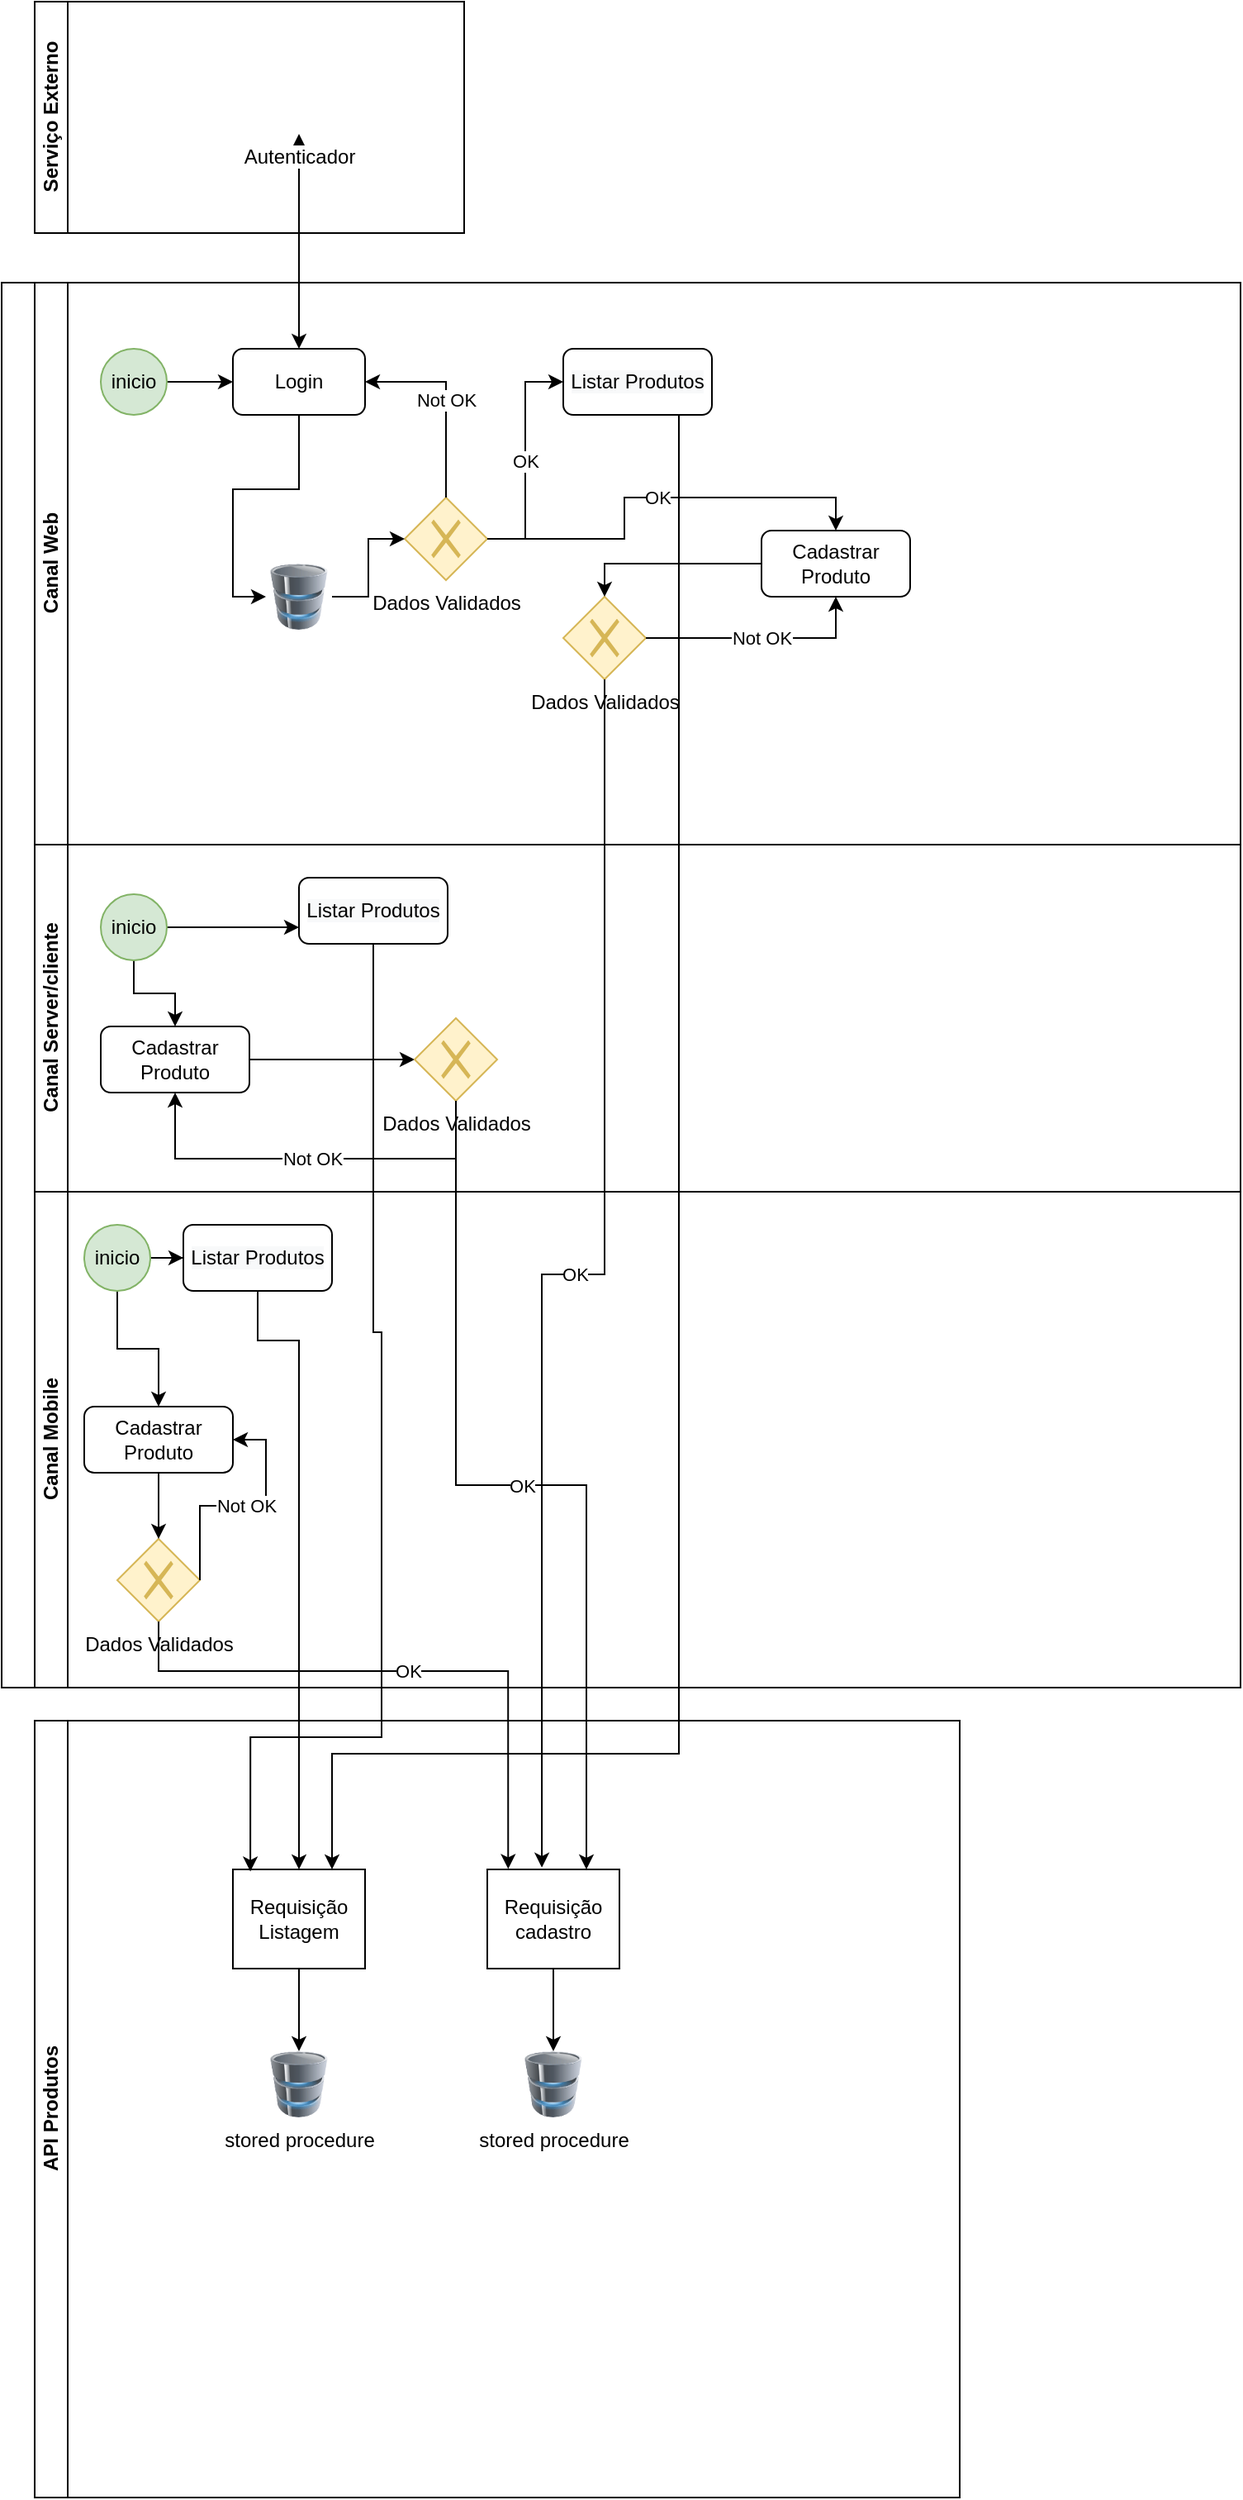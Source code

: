 <mxfile version="14.4.4" type="github">
  <diagram id="prtHgNgQTEPvFCAcTncT" name="Page-1">
    <mxGraphModel dx="1117" dy="1893" grid="1" gridSize="10" guides="1" tooltips="1" connect="1" arrows="1" fold="1" page="1" pageScale="1" pageWidth="827" pageHeight="1169" math="0" shadow="0">
      <root>
        <mxCell id="0" />
        <mxCell id="1" parent="0" />
        <mxCell id="dNxyNK7c78bLwvsdeMH5-19" value="" style="swimlane;html=1;childLayout=stackLayout;resizeParent=1;resizeParentMax=0;horizontal=0;startSize=20;horizontalStack=0;" parent="1" vertex="1">
          <mxGeometry x="120" y="120" width="750" height="850" as="geometry">
            <mxRectangle x="120" y="120" width="30" height="50" as="alternateBounds" />
          </mxGeometry>
        </mxCell>
        <mxCell id="dNxyNK7c78bLwvsdeMH5-20" value="Canal Web" style="swimlane;html=1;startSize=20;horizontal=0;" parent="dNxyNK7c78bLwvsdeMH5-19" vertex="1">
          <mxGeometry x="20" width="730" height="340" as="geometry" />
        </mxCell>
        <mxCell id="eOHJWus52CCIsgXpMGxx-12" style="edgeStyle=orthogonalEdgeStyle;rounded=0;orthogonalLoop=1;jettySize=auto;html=1;" edge="1" parent="dNxyNK7c78bLwvsdeMH5-20" source="eOHJWus52CCIsgXpMGxx-6">
          <mxGeometry relative="1" as="geometry">
            <mxPoint x="120" y="60" as="targetPoint" />
          </mxGeometry>
        </mxCell>
        <mxCell id="eOHJWus52CCIsgXpMGxx-6" value="inicio" style="ellipse;whiteSpace=wrap;html=1;fillColor=#d5e8d4;strokeColor=#82b366;" vertex="1" parent="dNxyNK7c78bLwvsdeMH5-20">
          <mxGeometry x="40" y="40" width="40" height="40" as="geometry" />
        </mxCell>
        <mxCell id="eOHJWus52CCIsgXpMGxx-30" value="&#xa;&#xa;&lt;span style=&quot;color: rgb(0, 0, 0); font-family: helvetica; font-size: 12px; font-style: normal; font-weight: 400; letter-spacing: normal; text-align: center; text-indent: 0px; text-transform: none; word-spacing: 0px; background-color: rgb(248, 249, 250); display: inline; float: none;&quot;&gt;Listar Produtos&lt;/span&gt;&#xa;&#xa;" style="rounded=1;whiteSpace=wrap;html=1;" vertex="1" parent="dNxyNK7c78bLwvsdeMH5-20">
          <mxGeometry x="320" y="40" width="90" height="40" as="geometry" />
        </mxCell>
        <mxCell id="eOHJWus52CCIsgXpMGxx-40" value="Cadastrar Produto" style="rounded=1;whiteSpace=wrap;html=1;" vertex="1" parent="dNxyNK7c78bLwvsdeMH5-20">
          <mxGeometry x="440" y="150" width="90" height="40" as="geometry" />
        </mxCell>
        <mxCell id="eOHJWus52CCIsgXpMGxx-43" value="Dados Validados" style="shape=mxgraph.bpmn.shape;html=1;verticalLabelPosition=bottom;labelBackgroundColor=#ffffff;verticalAlign=top;align=center;perimeter=rhombusPerimeter;background=gateway;outlineConnect=0;outline=none;symbol=exclusiveGw;fillColor=#fff2cc;strokeColor=#d6b656;" vertex="1" parent="dNxyNK7c78bLwvsdeMH5-20">
          <mxGeometry x="320" y="190" width="50" height="50" as="geometry" />
        </mxCell>
        <mxCell id="eOHJWus52CCIsgXpMGxx-77" value="OK" style="edgeStyle=orthogonalEdgeStyle;rounded=0;orthogonalLoop=1;jettySize=auto;html=1;entryX=0;entryY=0.5;entryDx=0;entryDy=0;" edge="1" parent="dNxyNK7c78bLwvsdeMH5-20" source="eOHJWus52CCIsgXpMGxx-82" target="eOHJWus52CCIsgXpMGxx-30">
          <mxGeometry relative="1" as="geometry" />
        </mxCell>
        <mxCell id="eOHJWus52CCIsgXpMGxx-64" value="Login" style="rounded=1;whiteSpace=wrap;html=1;" vertex="1" parent="dNxyNK7c78bLwvsdeMH5-20">
          <mxGeometry x="120" y="40" width="80" height="40" as="geometry" />
        </mxCell>
        <mxCell id="eOHJWus52CCIsgXpMGxx-78" value="" style="image;html=1;image=img/lib/clip_art/computers/Database_128x128.png" vertex="1" parent="dNxyNK7c78bLwvsdeMH5-20">
          <mxGeometry x="140" y="170" width="40" height="40" as="geometry" />
        </mxCell>
        <mxCell id="eOHJWus52CCIsgXpMGxx-81" style="edgeStyle=orthogonalEdgeStyle;rounded=0;orthogonalLoop=1;jettySize=auto;html=1;entryX=0;entryY=0.5;entryDx=0;entryDy=0;" edge="1" parent="dNxyNK7c78bLwvsdeMH5-20" source="eOHJWus52CCIsgXpMGxx-64" target="eOHJWus52CCIsgXpMGxx-78">
          <mxGeometry relative="1" as="geometry">
            <mxPoint x="340" y="180" as="sourcePoint" />
            <mxPoint x="460" y="180" as="targetPoint" />
          </mxGeometry>
        </mxCell>
        <mxCell id="eOHJWus52CCIsgXpMGxx-82" value="Dados Validados" style="shape=mxgraph.bpmn.shape;html=1;verticalLabelPosition=bottom;labelBackgroundColor=#ffffff;verticalAlign=top;align=center;perimeter=rhombusPerimeter;background=gateway;outlineConnect=0;outline=none;symbol=exclusiveGw;fillColor=#fff2cc;strokeColor=#d6b656;" vertex="1" parent="dNxyNK7c78bLwvsdeMH5-20">
          <mxGeometry x="224" y="130" width="50" height="50" as="geometry" />
        </mxCell>
        <mxCell id="eOHJWus52CCIsgXpMGxx-83" style="edgeStyle=orthogonalEdgeStyle;rounded=0;orthogonalLoop=1;jettySize=auto;html=1;entryX=0;entryY=0.5;entryDx=0;entryDy=0;" edge="1" parent="dNxyNK7c78bLwvsdeMH5-20" source="eOHJWus52CCIsgXpMGxx-78" target="eOHJWus52CCIsgXpMGxx-82">
          <mxGeometry relative="1" as="geometry">
            <mxPoint x="320" y="310" as="sourcePoint" />
            <mxPoint x="460" y="180" as="targetPoint" />
          </mxGeometry>
        </mxCell>
        <mxCell id="eOHJWus52CCIsgXpMGxx-84" value="Not OK" style="edgeStyle=orthogonalEdgeStyle;rounded=0;orthogonalLoop=1;jettySize=auto;html=1;entryX=1;entryY=0.5;entryDx=0;entryDy=0;" edge="1" parent="dNxyNK7c78bLwvsdeMH5-20" source="eOHJWus52CCIsgXpMGxx-82" target="eOHJWus52CCIsgXpMGxx-64">
          <mxGeometry relative="1" as="geometry">
            <mxPoint x="249" y="60" as="targetPoint" />
            <Array as="points">
              <mxPoint x="249" y="60" />
            </Array>
          </mxGeometry>
        </mxCell>
        <mxCell id="eOHJWus52CCIsgXpMGxx-85" style="edgeStyle=orthogonalEdgeStyle;rounded=0;orthogonalLoop=1;jettySize=auto;html=1;entryX=0.5;entryY=0;entryDx=0;entryDy=0;" edge="1" parent="dNxyNK7c78bLwvsdeMH5-20" source="eOHJWus52CCIsgXpMGxx-40" target="eOHJWus52CCIsgXpMGxx-43">
          <mxGeometry relative="1" as="geometry">
            <mxPoint x="340" y="170" as="targetPoint" />
          </mxGeometry>
        </mxCell>
        <mxCell id="eOHJWus52CCIsgXpMGxx-86" value="Not OK" style="edgeStyle=orthogonalEdgeStyle;rounded=0;orthogonalLoop=1;jettySize=auto;html=1;entryX=0.5;entryY=1;entryDx=0;entryDy=0;" edge="1" parent="dNxyNK7c78bLwvsdeMH5-20" source="eOHJWus52CCIsgXpMGxx-43" target="eOHJWus52CCIsgXpMGxx-40">
          <mxGeometry relative="1" as="geometry">
            <mxPoint x="490" y="215" as="targetPoint" />
          </mxGeometry>
        </mxCell>
        <mxCell id="eOHJWus52CCIsgXpMGxx-87" value="OK" style="edgeStyle=orthogonalEdgeStyle;rounded=0;orthogonalLoop=1;jettySize=auto;html=1;entryX=0.5;entryY=0;entryDx=0;entryDy=0;" edge="1" parent="dNxyNK7c78bLwvsdeMH5-20" source="eOHJWus52CCIsgXpMGxx-82" target="eOHJWus52CCIsgXpMGxx-40">
          <mxGeometry relative="1" as="geometry">
            <mxPoint x="340" y="120" as="targetPoint" />
          </mxGeometry>
        </mxCell>
        <mxCell id="dNxyNK7c78bLwvsdeMH5-21" value="Canal Server/cliente" style="swimlane;html=1;startSize=20;horizontal=0;" parent="dNxyNK7c78bLwvsdeMH5-19" vertex="1">
          <mxGeometry x="20" y="340" width="730" height="210" as="geometry" />
        </mxCell>
        <mxCell id="eOHJWus52CCIsgXpMGxx-13" style="edgeStyle=orthogonalEdgeStyle;rounded=0;orthogonalLoop=1;jettySize=auto;html=1;entryX=0;entryY=0.75;entryDx=0;entryDy=0;" edge="1" parent="dNxyNK7c78bLwvsdeMH5-21" source="eOHJWus52CCIsgXpMGxx-9" target="eOHJWus52CCIsgXpMGxx-29">
          <mxGeometry relative="1" as="geometry">
            <mxPoint x="160" y="80" as="targetPoint" />
          </mxGeometry>
        </mxCell>
        <mxCell id="eOHJWus52CCIsgXpMGxx-50" style="edgeStyle=orthogonalEdgeStyle;rounded=0;orthogonalLoop=1;jettySize=auto;html=1;" edge="1" parent="dNxyNK7c78bLwvsdeMH5-21" source="eOHJWus52CCIsgXpMGxx-9" target="eOHJWus52CCIsgXpMGxx-47">
          <mxGeometry relative="1" as="geometry" />
        </mxCell>
        <mxCell id="eOHJWus52CCIsgXpMGxx-9" value="inicio" style="ellipse;whiteSpace=wrap;html=1;fillColor=#d5e8d4;strokeColor=#82b366;" vertex="1" parent="dNxyNK7c78bLwvsdeMH5-21">
          <mxGeometry x="40" y="30" width="40" height="40" as="geometry" />
        </mxCell>
        <mxCell id="eOHJWus52CCIsgXpMGxx-29" value="&#xa;&#xa;&lt;span style=&quot;color: rgb(0, 0, 0); font-family: helvetica; font-size: 12px; font-style: normal; font-weight: 400; letter-spacing: normal; text-align: center; text-indent: 0px; text-transform: none; word-spacing: 0px; background-color: rgb(248, 249, 250); display: inline; float: none;&quot;&gt;Listar Produtos&lt;/span&gt;&#xa;&#xa;" style="rounded=1;whiteSpace=wrap;html=1;" vertex="1" parent="dNxyNK7c78bLwvsdeMH5-21">
          <mxGeometry x="160" y="20" width="90" height="40" as="geometry" />
        </mxCell>
        <mxCell id="eOHJWus52CCIsgXpMGxx-49" style="edgeStyle=orthogonalEdgeStyle;rounded=0;orthogonalLoop=1;jettySize=auto;html=1;" edge="1" parent="dNxyNK7c78bLwvsdeMH5-21" source="eOHJWus52CCIsgXpMGxx-47" target="eOHJWus52CCIsgXpMGxx-48">
          <mxGeometry relative="1" as="geometry" />
        </mxCell>
        <mxCell id="eOHJWus52CCIsgXpMGxx-47" value="Cadastrar Produto" style="rounded=1;whiteSpace=wrap;html=1;" vertex="1" parent="dNxyNK7c78bLwvsdeMH5-21">
          <mxGeometry x="40" y="110" width="90" height="40" as="geometry" />
        </mxCell>
        <mxCell id="eOHJWus52CCIsgXpMGxx-48" value="Dados Validados" style="shape=mxgraph.bpmn.shape;html=1;verticalLabelPosition=bottom;labelBackgroundColor=#ffffff;verticalAlign=top;align=center;perimeter=rhombusPerimeter;background=gateway;outlineConnect=0;outline=none;symbol=exclusiveGw;fillColor=#fff2cc;strokeColor=#d6b656;" vertex="1" parent="dNxyNK7c78bLwvsdeMH5-21">
          <mxGeometry x="230" y="105" width="50" height="50" as="geometry" />
        </mxCell>
        <mxCell id="eOHJWus52CCIsgXpMGxx-51" value="Not OK" style="edgeStyle=orthogonalEdgeStyle;rounded=0;orthogonalLoop=1;jettySize=auto;html=1;entryX=0.5;entryY=1;entryDx=0;entryDy=0;" edge="1" parent="dNxyNK7c78bLwvsdeMH5-21" source="eOHJWus52CCIsgXpMGxx-48" target="eOHJWus52CCIsgXpMGxx-47">
          <mxGeometry relative="1" as="geometry">
            <mxPoint x="90" y="190" as="targetPoint" />
            <Array as="points">
              <mxPoint x="255" y="190" />
              <mxPoint x="85" y="190" />
            </Array>
          </mxGeometry>
        </mxCell>
        <mxCell id="dNxyNK7c78bLwvsdeMH5-22" value="Canal Mobile" style="swimlane;html=1;startSize=20;horizontal=0;" parent="dNxyNK7c78bLwvsdeMH5-19" vertex="1">
          <mxGeometry x="20" y="550" width="730" height="300" as="geometry" />
        </mxCell>
        <mxCell id="eOHJWus52CCIsgXpMGxx-33" style="edgeStyle=orthogonalEdgeStyle;rounded=0;orthogonalLoop=1;jettySize=auto;html=1;entryX=0;entryY=0.5;entryDx=0;entryDy=0;" edge="1" parent="dNxyNK7c78bLwvsdeMH5-22" source="eOHJWus52CCIsgXpMGxx-10" target="eOHJWus52CCIsgXpMGxx-28">
          <mxGeometry relative="1" as="geometry" />
        </mxCell>
        <mxCell id="eOHJWus52CCIsgXpMGxx-55" style="edgeStyle=orthogonalEdgeStyle;rounded=0;orthogonalLoop=1;jettySize=auto;html=1;entryX=0.5;entryY=0;entryDx=0;entryDy=0;" edge="1" parent="dNxyNK7c78bLwvsdeMH5-22" source="eOHJWus52CCIsgXpMGxx-10" target="eOHJWus52CCIsgXpMGxx-54">
          <mxGeometry relative="1" as="geometry" />
        </mxCell>
        <mxCell id="eOHJWus52CCIsgXpMGxx-10" value="inicio" style="ellipse;whiteSpace=wrap;html=1;fillColor=#d5e8d4;strokeColor=#82b366;" vertex="1" parent="dNxyNK7c78bLwvsdeMH5-22">
          <mxGeometry x="30" y="20" width="40" height="40" as="geometry" />
        </mxCell>
        <mxCell id="eOHJWus52CCIsgXpMGxx-28" value="&#xa;&#xa;&lt;span style=&quot;color: rgb(0, 0, 0); font-family: helvetica; font-size: 12px; font-style: normal; font-weight: 400; letter-spacing: normal; text-align: center; text-indent: 0px; text-transform: none; word-spacing: 0px; background-color: rgb(248, 249, 250); display: inline; float: none;&quot;&gt;Listar Produtos&lt;/span&gt;&#xa;&#xa;" style="rounded=1;whiteSpace=wrap;html=1;" vertex="1" parent="dNxyNK7c78bLwvsdeMH5-22">
          <mxGeometry x="90" y="20" width="90" height="40" as="geometry" />
        </mxCell>
        <mxCell id="eOHJWus52CCIsgXpMGxx-53" value="Dados Validados" style="shape=mxgraph.bpmn.shape;html=1;verticalLabelPosition=bottom;labelBackgroundColor=#ffffff;verticalAlign=top;align=center;perimeter=rhombusPerimeter;background=gateway;outlineConnect=0;outline=none;symbol=exclusiveGw;fillColor=#fff2cc;strokeColor=#d6b656;" vertex="1" parent="dNxyNK7c78bLwvsdeMH5-22">
          <mxGeometry x="50" y="210" width="50" height="50" as="geometry" />
        </mxCell>
        <mxCell id="eOHJWus52CCIsgXpMGxx-56" style="edgeStyle=orthogonalEdgeStyle;rounded=0;orthogonalLoop=1;jettySize=auto;html=1;" edge="1" parent="dNxyNK7c78bLwvsdeMH5-22" source="eOHJWus52CCIsgXpMGxx-54" target="eOHJWus52CCIsgXpMGxx-53">
          <mxGeometry relative="1" as="geometry" />
        </mxCell>
        <mxCell id="eOHJWus52CCIsgXpMGxx-54" value="Cadastrar Produto" style="rounded=1;whiteSpace=wrap;html=1;" vertex="1" parent="dNxyNK7c78bLwvsdeMH5-22">
          <mxGeometry x="30" y="130" width="90" height="40" as="geometry" />
        </mxCell>
        <mxCell id="eOHJWus52CCIsgXpMGxx-57" value="Not OK" style="edgeStyle=orthogonalEdgeStyle;rounded=0;orthogonalLoop=1;jettySize=auto;html=1;entryX=1;entryY=0.5;entryDx=0;entryDy=0;" edge="1" parent="dNxyNK7c78bLwvsdeMH5-22" source="eOHJWus52CCIsgXpMGxx-53" target="eOHJWus52CCIsgXpMGxx-54">
          <mxGeometry relative="1" as="geometry">
            <mxPoint x="210" y="150" as="targetPoint" />
            <Array as="points">
              <mxPoint x="100" y="190" />
              <mxPoint x="140" y="190" />
              <mxPoint x="140" y="150" />
            </Array>
          </mxGeometry>
        </mxCell>
        <mxCell id="eOHJWus52CCIsgXpMGxx-2" value="API Produtos" style="swimlane;html=1;startSize=20;horizontal=0;" vertex="1" parent="1">
          <mxGeometry x="140" y="990" width="560" height="470" as="geometry" />
        </mxCell>
        <mxCell id="eOHJWus52CCIsgXpMGxx-61" style="edgeStyle=orthogonalEdgeStyle;rounded=0;orthogonalLoop=1;jettySize=auto;html=1;entryX=0.5;entryY=0;entryDx=0;entryDy=0;" edge="1" parent="eOHJWus52CCIsgXpMGxx-2" source="eOHJWus52CCIsgXpMGxx-4" target="eOHJWus52CCIsgXpMGxx-60">
          <mxGeometry relative="1" as="geometry" />
        </mxCell>
        <mxCell id="eOHJWus52CCIsgXpMGxx-4" value="Requisição cadastro" style="rounded=0;whiteSpace=wrap;html=1;fontFamily=Helvetica;fontSize=12;fontColor=#000000;align=center;" vertex="1" parent="eOHJWus52CCIsgXpMGxx-2">
          <mxGeometry x="274" y="90" width="80" height="60" as="geometry" />
        </mxCell>
        <mxCell id="eOHJWus52CCIsgXpMGxx-24" style="edgeStyle=orthogonalEdgeStyle;rounded=0;orthogonalLoop=1;jettySize=auto;html=1;entryX=0.5;entryY=0;entryDx=0;entryDy=0;" edge="1" parent="eOHJWus52CCIsgXpMGxx-2" source="eOHJWus52CCIsgXpMGxx-21" target="eOHJWus52CCIsgXpMGxx-23">
          <mxGeometry relative="1" as="geometry" />
        </mxCell>
        <mxCell id="eOHJWus52CCIsgXpMGxx-21" value="Requisição Listagem" style="rounded=0;whiteSpace=wrap;html=1;fontFamily=Helvetica;fontSize=12;fontColor=#000000;align=center;" vertex="1" parent="eOHJWus52CCIsgXpMGxx-2">
          <mxGeometry x="120" y="90" width="80" height="60" as="geometry" />
        </mxCell>
        <mxCell id="eOHJWus52CCIsgXpMGxx-23" value="stored procedure" style="image;html=1;image=img/lib/clip_art/computers/Database_128x128.png" vertex="1" parent="eOHJWus52CCIsgXpMGxx-2">
          <mxGeometry x="130" y="200" width="60" height="40" as="geometry" />
        </mxCell>
        <mxCell id="eOHJWus52CCIsgXpMGxx-60" value="stored procedure" style="image;html=1;image=img/lib/clip_art/computers/Database_128x128.png" vertex="1" parent="eOHJWus52CCIsgXpMGxx-2">
          <mxGeometry x="284" y="200" width="60" height="40" as="geometry" />
        </mxCell>
        <mxCell id="eOHJWus52CCIsgXpMGxx-34" style="edgeStyle=orthogonalEdgeStyle;rounded=0;orthogonalLoop=1;jettySize=auto;html=1;entryX=0.5;entryY=0;entryDx=0;entryDy=0;" edge="1" parent="1" source="eOHJWus52CCIsgXpMGxx-28" target="eOHJWus52CCIsgXpMGxx-21">
          <mxGeometry relative="1" as="geometry">
            <Array as="points">
              <mxPoint x="275" y="760" />
              <mxPoint x="300" y="760" />
            </Array>
          </mxGeometry>
        </mxCell>
        <mxCell id="eOHJWus52CCIsgXpMGxx-35" style="edgeStyle=orthogonalEdgeStyle;rounded=0;orthogonalLoop=1;jettySize=auto;html=1;entryX=0.132;entryY=0.021;entryDx=0;entryDy=0;entryPerimeter=0;" edge="1" parent="1" source="eOHJWus52CCIsgXpMGxx-29" target="eOHJWus52CCIsgXpMGxx-21">
          <mxGeometry relative="1" as="geometry">
            <mxPoint x="270" y="1030" as="targetPoint" />
            <Array as="points">
              <mxPoint x="345" y="755" />
              <mxPoint x="350" y="755" />
              <mxPoint x="350" y="1000" />
              <mxPoint x="271" y="1000" />
            </Array>
          </mxGeometry>
        </mxCell>
        <mxCell id="eOHJWus52CCIsgXpMGxx-38" style="edgeStyle=orthogonalEdgeStyle;rounded=0;orthogonalLoop=1;jettySize=auto;html=1;entryX=0.75;entryY=0;entryDx=0;entryDy=0;" edge="1" parent="1" source="eOHJWus52CCIsgXpMGxx-30" target="eOHJWus52CCIsgXpMGxx-21">
          <mxGeometry relative="1" as="geometry">
            <mxPoint x="320" y="770" as="targetPoint" />
            <Array as="points">
              <mxPoint x="530" y="1010" />
              <mxPoint x="320" y="1010" />
            </Array>
          </mxGeometry>
        </mxCell>
        <mxCell id="eOHJWus52CCIsgXpMGxx-44" value="OK" style="edgeStyle=orthogonalEdgeStyle;rounded=0;orthogonalLoop=1;jettySize=auto;html=1;entryX=0.413;entryY=-0.018;entryDx=0;entryDy=0;entryPerimeter=0;" edge="1" parent="1" source="eOHJWus52CCIsgXpMGxx-43" target="eOHJWus52CCIsgXpMGxx-4">
          <mxGeometry relative="1" as="geometry">
            <mxPoint x="445" y="940" as="targetPoint" />
          </mxGeometry>
        </mxCell>
        <mxCell id="eOHJWus52CCIsgXpMGxx-52" value="OK" style="edgeStyle=orthogonalEdgeStyle;rounded=0;orthogonalLoop=1;jettySize=auto;html=1;entryX=0.75;entryY=0;entryDx=0;entryDy=0;" edge="1" parent="1" source="eOHJWus52CCIsgXpMGxx-48" target="eOHJWus52CCIsgXpMGxx-4">
          <mxGeometry relative="1" as="geometry">
            <mxPoint x="470" y="540" as="targetPoint" />
          </mxGeometry>
        </mxCell>
        <mxCell id="eOHJWus52CCIsgXpMGxx-58" value="OK" style="edgeStyle=orthogonalEdgeStyle;rounded=0;orthogonalLoop=1;jettySize=auto;html=1;entryX=0.158;entryY=-0.005;entryDx=0;entryDy=0;entryPerimeter=0;exitX=0.5;exitY=1;exitDx=0;exitDy=0;" edge="1" parent="1" source="eOHJWus52CCIsgXpMGxx-53" target="eOHJWus52CCIsgXpMGxx-4">
          <mxGeometry relative="1" as="geometry">
            <mxPoint x="410" y="855" as="targetPoint" />
            <Array as="points">
              <mxPoint x="215" y="960" />
              <mxPoint x="427" y="960" />
            </Array>
          </mxGeometry>
        </mxCell>
        <mxCell id="eOHJWus52CCIsgXpMGxx-65" value="" style="endArrow=classic;startArrow=classic;html=1;exitX=0.5;exitY=0;exitDx=0;exitDy=0;entryX=0.5;entryY=1;entryDx=0;entryDy=0;" edge="1" parent="1" source="eOHJWus52CCIsgXpMGxx-64" target="eOHJWus52CCIsgXpMGxx-75">
          <mxGeometry width="50" height="50" relative="1" as="geometry">
            <mxPoint x="450" y="181" as="sourcePoint" />
            <mxPoint x="300" y="70" as="targetPoint" />
            <Array as="points">
              <mxPoint x="300" y="100" />
            </Array>
          </mxGeometry>
        </mxCell>
        <mxCell id="eOHJWus52CCIsgXpMGxx-66" value="Serviço Externo&lt;br&gt;" style="swimlane;html=1;startSize=20;horizontal=0;" vertex="1" parent="1">
          <mxGeometry x="140" y="-50" width="260" height="140" as="geometry" />
        </mxCell>
        <mxCell id="eOHJWus52CCIsgXpMGxx-75" value="Autenticador" style="shape=image;html=1;verticalAlign=top;verticalLabelPosition=bottom;labelBackgroundColor=#ffffff;imageAspect=0;aspect=fixed;image=https://cdn3.iconfinder.com/data/icons/logos-brands-3/24/logo_brand_brands_logos_Google_Authenticator-128.png" vertex="1" parent="eOHJWus52CCIsgXpMGxx-66">
          <mxGeometry x="140" y="40" width="40" height="40" as="geometry" />
        </mxCell>
      </root>
    </mxGraphModel>
  </diagram>
</mxfile>
